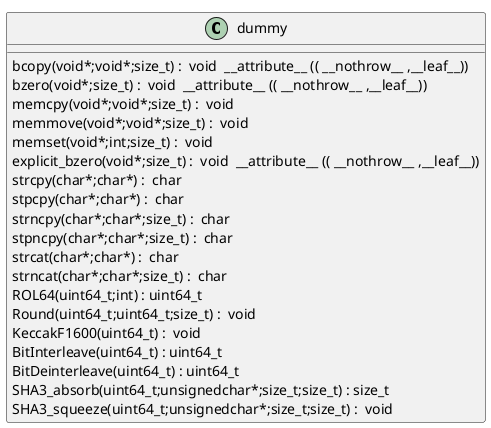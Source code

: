 @startuml
!pragma layout smetana
class dummy {
bcopy(void*;void*;size_t) :  void  __attribute__ (( __nothrow__ ,__leaf__)) [[[./../../.././qc/crypto/sha/keccak1600.c.html#580]]]
bzero(void*;size_t) :  void  __attribute__ (( __nothrow__ ,__leaf__)) [[[./../../.././qc/crypto/sha/keccak1600.c.html#587]]]
memcpy(void*;void*;size_t) :  void  [[[./../../.././qc/crypto/sha/keccak1600.c.html#628]]]
memmove(void*;void*;size_t) :  void  [[[./../../.././qc/crypto/sha/keccak1600.c.html#636]]]
memset(void*;int;size_t) :  void  [[[./../../.././qc/crypto/sha/keccak1600.c.html#643]]]
explicit_bzero(void*;size_t) :  void  __attribute__ (( __nothrow__ ,__leaf__)) [[[./../../.././qc/crypto/sha/keccak1600.c.html#656]]]
strcpy(char*;char*) :  char  [[[./../../.././qc/crypto/sha/keccak1600.c.html#663]]]
stpcpy(char*;char*) :  char  [[[./../../.././qc/crypto/sha/keccak1600.c.html#670]]]
strncpy(char*;char*;size_t) :  char  [[[./../../.././qc/crypto/sha/keccak1600.c.html#678]]]
stpncpy(char*;char*;size_t) :  char  [[[./../../.././qc/crypto/sha/keccak1600.c.html#688]]]
strcat(char*;char*) :  char  [[[./../../.././qc/crypto/sha/keccak1600.c.html#695]]]
strncat(char*;char*;size_t) :  char  [[[./../../.././qc/crypto/sha/keccak1600.c.html#702]]]
ROL64(uint64_t;int) : uint64_t [[[./../../.././qc/crypto/sha/keccak1600.c.html#724]]]
Round(uint64_t;uint64_t;size_t) :  void  [[[./../../.././qc/crypto/sha/keccak1600.c.html#784]]]
KeccakF1600(uint64_t) :  void  [[[./../../.././qc/crypto/sha/keccak1600.c.html#879]]]
BitInterleave(uint64_t) : uint64_t [[[./../../.././qc/crypto/sha/keccak1600.c.html#908]]]
BitDeinterleave(uint64_t) : uint64_t [[[./../../.././qc/crypto/sha/keccak1600.c.html#944]]]
SHA3_absorb(uint64_t;unsignedchar*;size_t;size_t) : size_t [[[./../../.././qc/crypto/sha/keccak1600.c.html#980]]]
SHA3_squeeze(uint64_t;unsignedchar*;size_t;size_t) :  void  [[[./../../.././qc/crypto/sha/keccak1600.c.html#1013]]]
} 
@enduml
